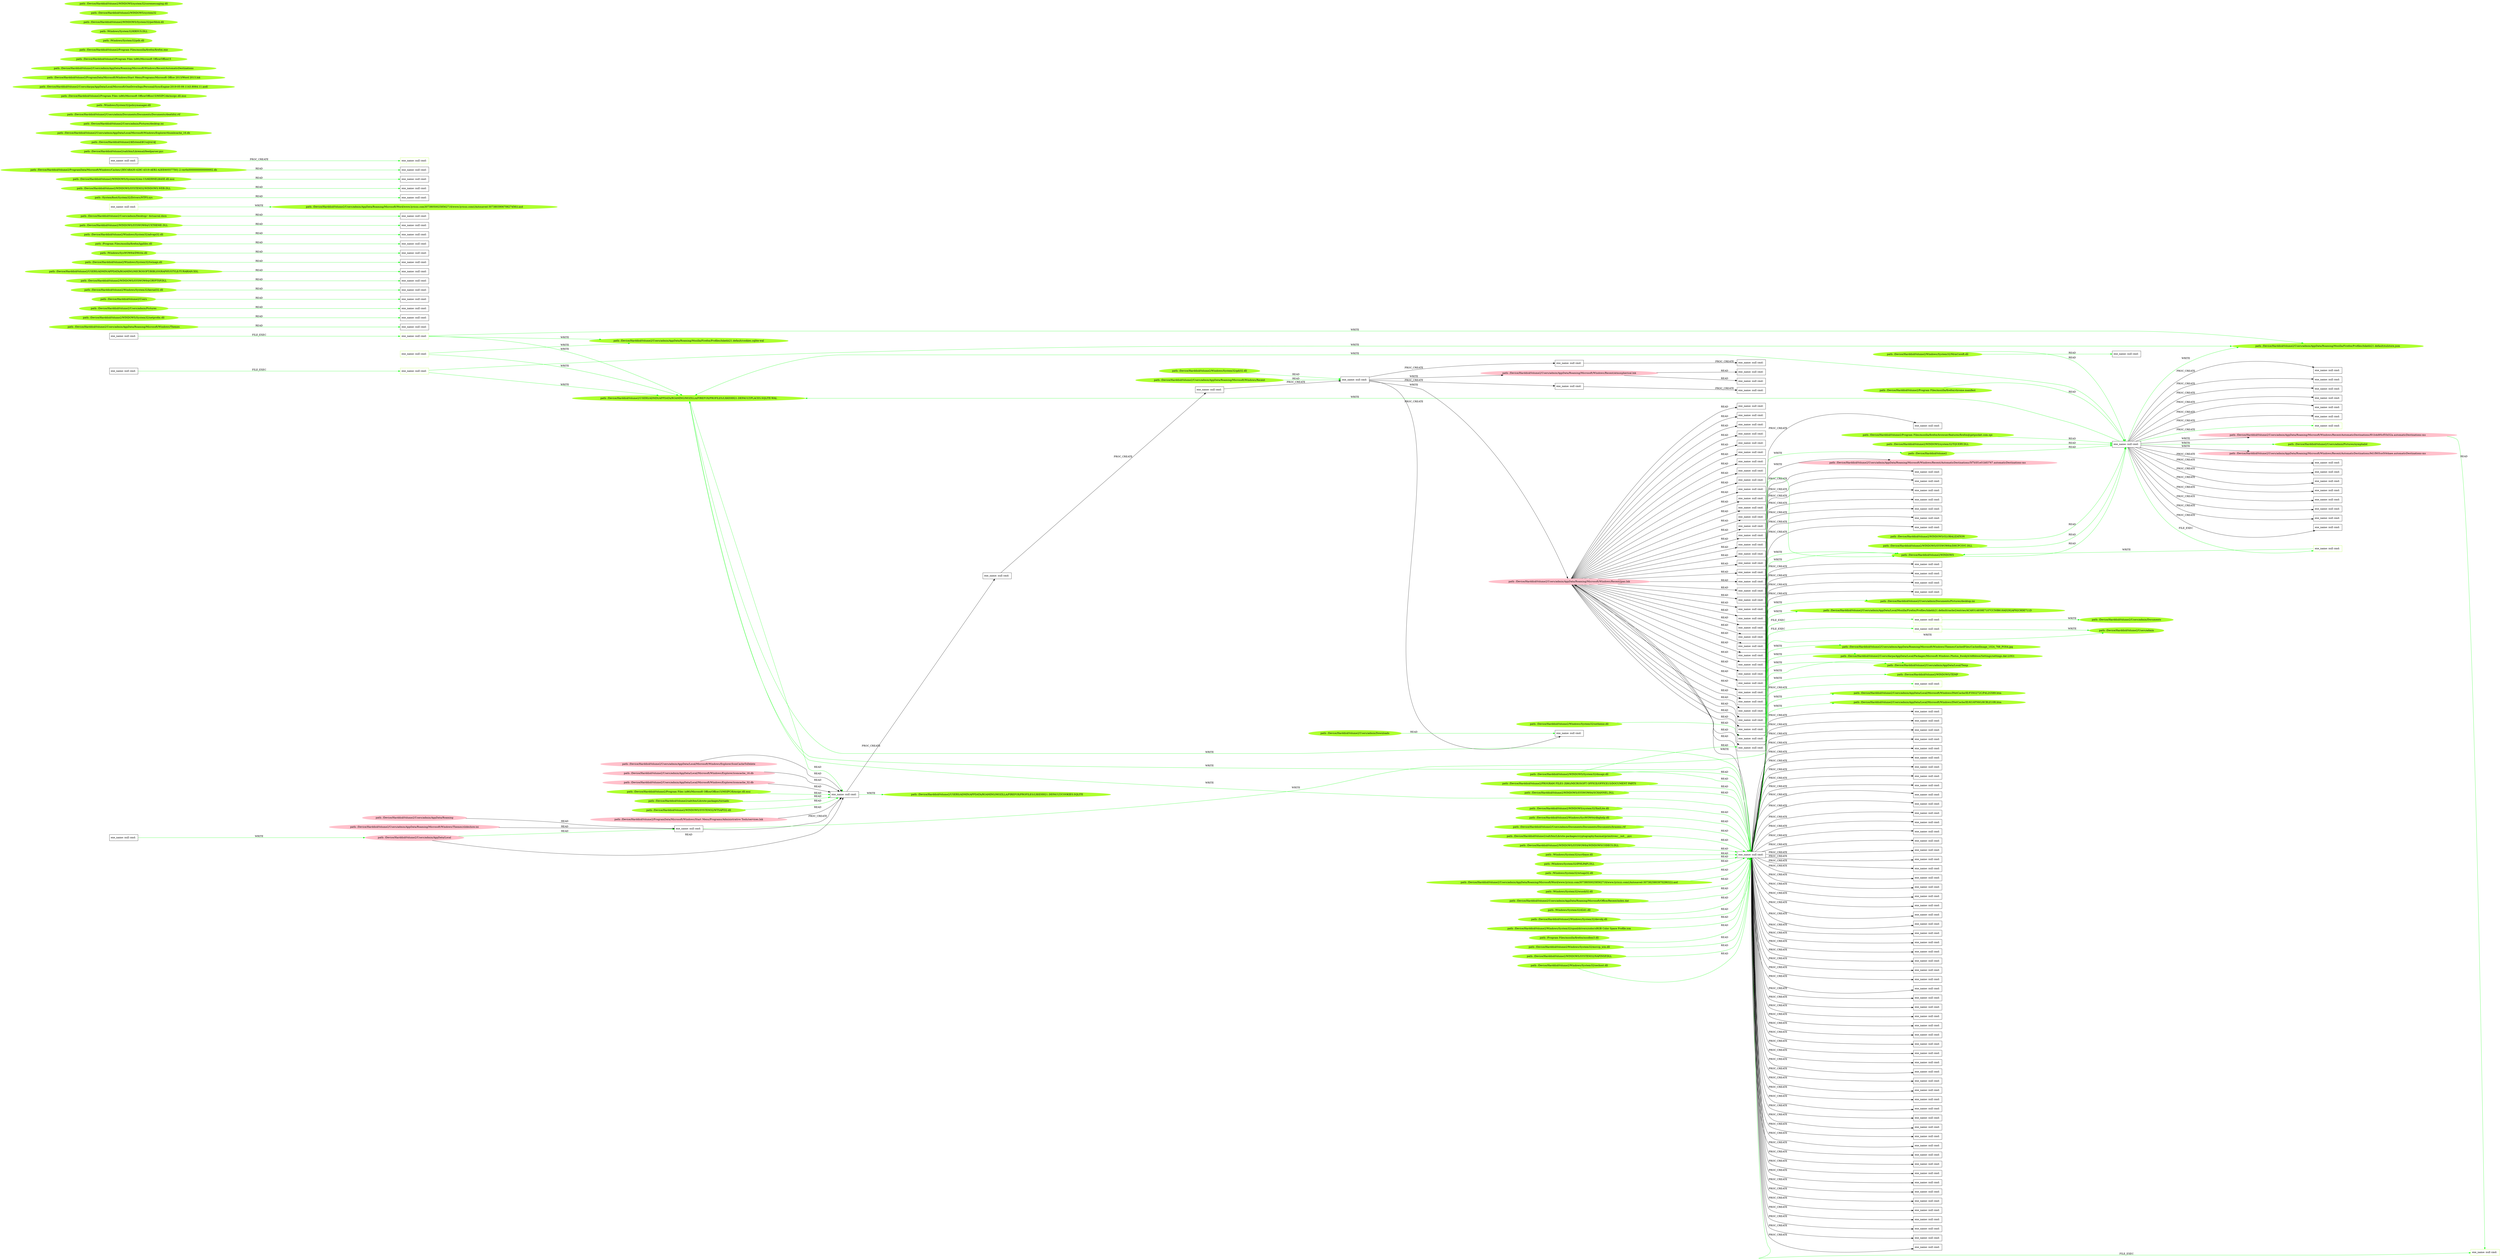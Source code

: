 digraph {
	rankdir=LR
	24 [label="exe_name: null cmd: " color=black shape=box style=solid]
	399 [label="exe_name: null cmd: " color=greenyellow shape=box style=solid]
	24 -> 399 [label=FILE_EXEC color=green]
	38 [label="exe_name: null cmd: " color=black shape=box style=solid]
	406 [label="exe_name: null cmd: " color=greenyellow shape=box style=solid]
	38 -> 406 [label=FILE_EXEC color=green]
	54 [label="exe_name: null cmd: " color=black shape=box style=solid]
	425 [label="exe_name: null cmd: " color=greenyellow shape=box style=solid]
	54 -> 425 [label=FILE_EXEC color=green]
	229 [label="exe_name: null cmd: " color=black shape=box style=solid]
	439 [label="exe_name: null cmd: " color=greenyellow shape=box style=solid]
	229 -> 439 [label=FILE_EXEC color=green]
	229 [label="exe_name: null cmd: " color=black shape=box style=solid]
	449 [label="exe_name: null cmd: " color=greenyellow shape=box style=solid]
	229 -> 449 [label=FILE_EXEC color=green]
	229 [label="exe_name: null cmd: " color=black shape=box style=solid]
	467 [label="exe_name: null cmd: " color=greenyellow shape=box style=solid]
	229 -> 467 [label=FILE_EXEC color=green]
	250 [label="path: /Device/HarddiskVolume2/Users/admin/AppData/Roaming" color=pink shape=oval style=filled]
	254 [label="exe_name: null cmd: " color=black shape=box style=solid]
	250 -> 254 [label=READ color=black]
	428 [label="path: /Device/HarddiskVolume2/Users/admin/AppData/Roaming/Microsoft/Windows/Themes" color=greenyellow shape=oval style=filled]
	65 [label="exe_name: null cmd: " color=black shape=box style=solid]
	428 -> 65 [label=READ color=green]
	244 [label="path: /Device/HarddiskVolume2/Users/admin/AppData/Roaming/Microsoft/Windows/Themes/slideshow.ini" color=pink shape=oval style=filled]
	254 [label="exe_name: null cmd: " color=black shape=box style=solid]
	244 -> 254 [label=READ color=black]
	417 [label="path: /Device/HarddiskVolume2/WINDOWS/GLOBALIZATION" color=greenyellow shape=oval style=filled]
	54 [label="exe_name: null cmd: " color=black shape=box style=solid]
	417 -> 54 [label=READ color=green]
	392 [label="path: /Device/HarddiskVolume2" color=greenyellow shape=oval style=filled]
	54 [label="exe_name: null cmd: " color=black shape=box style=solid]
	392 -> 54 [label=READ color=green]
	483 [label="path: /Device/HarddiskVolume2/Windows/System32/gdi32.dll" color=greenyellow shape=oval style=filled]
	16 [label="exe_name: null cmd: " color=black shape=box style=solid]
	483 -> 16 [label=READ color=green]
	254 [label="exe_name: null cmd: " color=black shape=box style=solid]
	253 [label="exe_name: null cmd: " color=black shape=box style=solid]
	254 -> 253 [label=PROC_CREATE color=black]
	251 [label="path: /Device/HarddiskVolume2/ProgramData/Microsoft/Windows/Start Menu/Programs/Administrative Tools/services.lnk" color=pink shape=oval style=filled]
	253 [label="exe_name: null cmd: " color=black shape=box style=solid]
	251 -> 253 [label=READ color=black]
	248 [label="path: /Device/HarddiskVolume2/Users/admin/AppData/Local" color=pink shape=oval style=filled]
	253 [label="exe_name: null cmd: " color=black shape=box style=solid]
	248 -> 253 [label=READ color=black]
	248 [label="path: /Device/HarddiskVolume2/Users/admin/AppData/Local" color=pink shape=oval style=filled]
	254 [label="exe_name: null cmd: " color=black shape=box style=solid]
	248 -> 254 [label=READ color=green]
	255 [label="path: /Device/HarddiskVolume2/Users/admin/AppData/Local/Microsoft/Windows/Explorer/IconCacheToDelete" color=pink shape=oval style=filled]
	253 [label="exe_name: null cmd: " color=black shape=box style=solid]
	255 -> 253 [label=READ color=black]
	246 [label="path: /Device/HarddiskVolume2/Users/admin/AppData/Local/Microsoft/Windows/Explorer/iconcache_16.db" color=pink shape=oval style=filled]
	253 [label="exe_name: null cmd: " color=black shape=box style=solid]
	246 -> 253 [label=READ color=black]
	242 [label="path: /Device/HarddiskVolume2/Users/admin/AppData/Local/Microsoft/Windows/Explorer/iconcache_32.db" color=pink shape=oval style=filled]
	253 [label="exe_name: null cmd: " color=black shape=box style=solid]
	242 -> 253 [label=READ color=black]
	446 [label="path: /Device/HarddiskVolume2/Windows/System32/msvcp_win.dll" color=greenyellow shape=oval style=filled]
	229 [label="exe_name: null cmd: " color=black shape=box style=solid]
	446 -> 229 [label=READ color=green]
	360 [label="path: /Device/HarddiskVolume2/WINDOWS" color=greenyellow shape=oval style=filled]
	54 [label="exe_name: null cmd: " color=black shape=box style=solid]
	360 -> 54 [label=READ color=green]
	398 [label="path: /Device/HarddiskVolume2/WINDOWS/System32/netprofm.dll" color=greenyellow shape=oval style=filled]
	23 [label="exe_name: null cmd: " color=black shape=box style=solid]
	398 -> 23 [label=READ color=green]
	253 [label="exe_name: null cmd: " color=black shape=box style=solid]
	252 [label="exe_name: null cmd: " color=black shape=box style=solid]
	253 -> 252 [label=PROC_CREATE color=black]
	252 [label="exe_name: null cmd: " color=black shape=box style=solid]
	15 [label="exe_name: null cmd: " color=black shape=box style=solid]
	252 -> 15 [label=PROC_CREATE color=black]
	15 [label="exe_name: null cmd: " color=black shape=box style=solid]
	16 [label="exe_name: null cmd: " color=black shape=box style=solid]
	15 -> 16 [label=PROC_CREATE color=black]
	437 [label="path: /Device/HarddiskVolume2/WINDOWS/SYSTEM32/NAPINSP.DLL" color=greenyellow shape=oval style=filled]
	229 [label="exe_name: null cmd: " color=black shape=box style=solid]
	437 -> 229 [label=READ color=green]
	393 [label="path: /Device/HarddiskVolume2/Windows/System32/uxtheme.dll" color=greenyellow shape=oval style=filled]
	1 [label="exe_name: null cmd: " color=black shape=box style=solid]
	393 -> 1 [label=READ color=green]
	484 [label="path: /Device/HarddiskVolume2/Users/admin/Downloads" color=greenyellow shape=oval style=filled]
	18 [label="exe_name: null cmd: " color=black shape=box style=solid]
	484 -> 18 [label=READ color=green]
	362 [label="path: /Device/HarddiskVolume2/Users/admin/Pictures" color=greenyellow shape=oval style=filled]
	14 [label="exe_name: null cmd: " color=black shape=box style=solid]
	362 -> 14 [label=READ color=green]
	391 [label="path: /Device/HarddiskVolume2/Users" color=greenyellow shape=oval style=filled]
	121 [label="exe_name: null cmd: " color=black shape=box style=solid]
	391 -> 121 [label=READ color=green]
	441 [label="path: /Device/HarddiskVolume2/Windows/System32/sechost.dll" color=greenyellow shape=oval style=filled]
	229 [label="exe_name: null cmd: " color=black shape=box style=solid]
	441 -> 229 [label=READ color=green]
	394 [label="path: /Device/HarddiskVolume2/Windows/System32/MrmCoreR.dll" color=greenyellow shape=oval style=filled]
	54 [label="exe_name: null cmd: " color=black shape=box style=solid]
	394 -> 54 [label=READ color=green]
	482 [label="path: /Device/HarddiskVolume2/Users/admin/AppData/Roaming/Microsoft/Windows/Recent" color=greenyellow shape=oval style=filled]
	16 [label="exe_name: null cmd: " color=black shape=box style=solid]
	482 -> 16 [label=READ color=green]
	16 [label="exe_name: null cmd: " color=black shape=box style=solid]
	25 [label="exe_name: null cmd: " color=black shape=box style=solid]
	16 -> 25 [label=PROC_CREATE color=black]
	25 [label="exe_name: null cmd: " color=black shape=box style=solid]
	33 [label="exe_name: null cmd: " color=black shape=box style=solid]
	25 -> 33 [label=PROC_CREATE color=black]
	16 [label="exe_name: null cmd: " color=black shape=box style=solid]
	260 [label="path: /Device/HarddiskVolume2/Users/admin/AppData/Roaming/Microsoft/Windows/Recent/jpas.lnk" color=pink shape=oval style=filled]
	16 -> 260 [label=WRITE color=black]
	260 [label="path: /Device/HarddiskVolume2/Users/admin/AppData/Roaming/Microsoft/Windows/Recent/jpas.lnk" color=pink shape=oval style=filled]
	75 [label="exe_name: null cmd: " color=black shape=box style=solid]
	260 -> 75 [label=READ color=black]
	447 [label="path: /Device/HarddiskVolume2/PROGRAM FILES (X86)/MICROSOFT OFFICE/OFFICE15/DOCUMENT PARTS" color=greenyellow shape=oval style=filled]
	229 [label="exe_name: null cmd: " color=black shape=box style=solid]
	447 -> 229 [label=READ color=green]
	476 [label="path: /Device/HarddiskVolume2/Windows/System32/kernel32.dll" color=greenyellow shape=oval style=filled]
	109 [label="exe_name: null cmd: " color=black shape=box style=solid]
	476 -> 109 [label=READ color=green]
	420 [label="path: /Device/HarddiskVolume2/WINDOWS/SYSWOW64/DHCPCSVC.DLL" color=greenyellow shape=oval style=filled]
	54 [label="exe_name: null cmd: " color=black shape=box style=solid]
	420 -> 54 [label=READ color=green]
	436 [label="path: /Device/HarddiskVolume2/WINDOWS/SYSWOW64/SCHANNEL.DLL" color=greenyellow shape=oval style=filled]
	229 [label="exe_name: null cmd: " color=black shape=box style=solid]
	436 -> 229 [label=READ color=green]
	411 [label="path: /Device/HarddiskVolume2/WINDOWS/SYSWOW64/CRYPTSP.DLL" color=greenyellow shape=oval style=filled]
	51 [label="exe_name: null cmd: " color=black shape=box style=solid]
	411 -> 51 [label=READ color=green]
	386 [label="path: /Device/HarddiskVolume2/USERS/ADMIN/APPDATA/ROAMING/MICROSOFT/BIBLIOGRAPHY/STYLE/TURABIAN.XSL" color=greenyellow shape=oval style=filled]
	114 [label="exe_name: null cmd: " color=black shape=box style=solid]
	386 -> 114 [label=READ color=green]
	427 [label="path: /Device/HarddiskVolume2/WINDOWS/System32/dnsapi.dll" color=greenyellow shape=oval style=filled]
	229 [label="exe_name: null cmd: " color=black shape=box style=solid]
	427 -> 229 [label=READ color=green]
	229 [label="exe_name: null cmd: " color=black shape=box style=solid]
	443 [label="path: /Device/HarddiskVolume2/Users/admin/AppData/Roaming/Microsoft/Windows/Themes/CachedFiles/CachedImage_1024_768_POS4.jpg" color=greenyellow shape=oval style=filled]
	229 -> 443 [label=WRITE color=green]
	481 [label="path: /Device/HarddiskVolume2/Program Files (x86)/Microsoft Office/Office15/MSIPC/fi/msipc.dll.mui" color=greenyellow shape=oval style=filled]
	253 [label="exe_name: null cmd: " color=black shape=box style=solid]
	481 -> 253 [label=READ color=green]
	472 [label="path: /Device/HarddiskVolume2/WINDOWS/system32/XmlLite.dll" color=greenyellow shape=oval style=filled]
	229 [label="exe_name: null cmd: " color=black shape=box style=solid]
	472 -> 229 [label=READ color=green]
	480 [label="path: /Device/HarddiskVolume2/salt/bin/Lib/site-packages/tornado" color=greenyellow shape=oval style=filled]
	253 [label="exe_name: null cmd: " color=black shape=box style=solid]
	480 -> 253 [label=READ color=green]
	16 [label="exe_name: null cmd: " color=black shape=box style=solid]
	21 [label="exe_name: null cmd: " color=black shape=box style=solid]
	16 -> 21 [label=PROC_CREATE color=black]
	21 [label="exe_name: null cmd: " color=black shape=box style=solid]
	31 [label="exe_name: null cmd: " color=black shape=box style=solid]
	21 -> 31 [label=PROC_CREATE color=black]
	16 [label="exe_name: null cmd: " color=black shape=box style=solid]
	350 [label="path: /Device/HarddiskVolume2/Users/admin/AppData/Roaming/Microsoft/Windows/Recent/atmospherical.lnk" color=pink shape=oval style=filled]
	16 -> 350 [label=WRITE color=black]
	350 [label="path: /Device/HarddiskVolume2/Users/admin/AppData/Roaming/Microsoft/Windows/Recent/atmospherical.lnk" color=pink shape=oval style=filled]
	205 [label="exe_name: null cmd: " color=black shape=box style=solid]
	350 -> 205 [label=READ color=black]
	350 [label="path: /Device/HarddiskVolume2/Users/admin/AppData/Roaming/Microsoft/Windows/Recent/atmospherical.lnk" color=pink shape=oval style=filled]
	97 [label="exe_name: null cmd: " color=black shape=box style=solid]
	350 -> 97 [label=READ color=black]
	16 [label="exe_name: null cmd: " color=black shape=box style=solid]
	18 [label="exe_name: null cmd: " color=black shape=box style=solid]
	16 -> 18 [label=PROC_CREATE color=black]
	54 [label="exe_name: null cmd: " color=black shape=box style=solid]
	423 [label="path: /Device/HarddiskVolume2/Users/admin/Pictures/nymphalid" color=greenyellow shape=oval style=filled]
	54 -> 423 [label=WRITE color=green]
	397 [label="path: /Device/HarddiskVolume2/Windows/System32/twinapi.dll" color=greenyellow shape=oval style=filled]
	8 [label="exe_name: null cmd: " color=black shape=box style=solid]
	397 -> 8 [label=READ color=green]
	460 [label="path: /Device/HarddiskVolume2/Windows/SysWOW64/dbghelp.dll" color=greenyellow shape=oval style=filled]
	229 [label="exe_name: null cmd: " color=black shape=box style=solid]
	460 -> 229 [label=READ color=green]
	229 [label="exe_name: null cmd: " color=black shape=box style=solid]
	432 [label="path: /Device/HarddiskVolume2/Users/darpa/AppData/Local/Packages/Microsoft.Windows.Photos_8wekyb3d8bbwe/Settings/settings.dat.LOG1" color=greenyellow shape=oval style=filled]
	229 -> 432 [label=WRITE color=green]
	469 [label="path: /Device/HarddiskVolume2/Users/admin/Documents/Documents/Documents/brazens.rtf" color=greenyellow shape=oval style=filled]
	229 [label="exe_name: null cmd: " color=black shape=box style=solid]
	469 -> 229 [label=READ color=green]
	433 [label="path: /Device/HarddiskVolume2/salt/bin/Lib/site-packages/cryptography/hazmat/primitives/__init__.pyc" color=greenyellow shape=oval style=filled]
	229 [label="exe_name: null cmd: " color=black shape=box style=solid]
	433 -> 229 [label=READ color=green]
	229 [label="exe_name: null cmd: " color=black shape=box style=solid]
	382 [label="path: /Device/HarddiskVolume2/Users/admin/AppData/Local/Temp" color=greenyellow shape=oval style=filled]
	229 -> 382 [label=WRITE color=green]
	399 [label="exe_name: null cmd: " color=greenyellow shape=box style=solid]
	401 [label="path: /Device/HarddiskVolume2/Users/admin/AppData/Roaming/Mozilla/Firefox/Profiles/lxkehh21.default/xulstore.json" color=greenyellow shape=oval style=filled]
	399 -> 401 [label=WRITE color=green]
	399 [label="exe_name: null cmd: " color=greenyellow shape=box style=solid]
	372 [label="path: /Device/HarddiskVolume2/USERS/ADMIN/APPDATA/ROAMING/MOZILLA/FIREFOX/PROFILES/LXKEHH21.DEFAULT/PLACES.SQLITE-WAL" color=greenyellow shape=oval style=filled]
	399 -> 372 [label=WRITE color=green]
	399 [label="exe_name: null cmd: " color=greenyellow shape=box style=solid]
	373 [label="path: /Device/HarddiskVolume2/Users/admin/AppData/Roaming/Mozilla/Firefox/Profiles/lxkehh21.default/cookies.sqlite-wal" color=greenyellow shape=oval style=filled]
	399 -> 373 [label=WRITE color=green]
	54 [label="exe_name: null cmd: " color=black shape=box style=solid]
	401 [label="path: /Device/HarddiskVolume2/Users/admin/AppData/Roaming/Mozilla/Firefox/Profiles/lxkehh21.default/xulstore.json" color=greenyellow shape=oval style=filled]
	54 -> 401 [label=WRITE color=green]
	431 [label="path: /Windows/SysWOW64/DWrite.dll" color=greenyellow shape=oval style=filled]
	96 [label="exe_name: null cmd: " color=black shape=box style=solid]
	431 -> 96 [label=READ color=green]
	405 [label="path: /Program Files/mozilla/firefox/lgpllibs.dll" color=greenyellow shape=oval style=filled]
	30 [label="exe_name: null cmd: " color=black shape=box style=solid]
	405 -> 30 [label=READ color=green]
	429 [label="path: /Device/HarddiskVolume2/Windows/System32/advapi32.dll" color=greenyellow shape=oval style=filled]
	173 [label="exe_name: null cmd: " color=black shape=box style=solid]
	429 -> 173 [label=READ color=green]
	1 [label="exe_name: null cmd: " color=black shape=box style=solid]
	392 [label="path: /Device/HarddiskVolume2" color=greenyellow shape=oval style=filled]
	1 -> 392 [label=WRITE color=green]
	260 [label="path: /Device/HarddiskVolume2/Users/admin/AppData/Roaming/Microsoft/Windows/Recent/jpas.lnk" color=pink shape=oval style=filled]
	87 [label="exe_name: null cmd: " color=black shape=box style=solid]
	260 -> 87 [label=READ color=black]
	260 [label="path: /Device/HarddiskVolume2/Users/admin/AppData/Roaming/Microsoft/Windows/Recent/jpas.lnk" color=pink shape=oval style=filled]
	37 [label="exe_name: null cmd: " color=black shape=box style=solid]
	260 -> 37 [label=READ color=black]
	260 [label="path: /Device/HarddiskVolume2/Users/admin/AppData/Roaming/Microsoft/Windows/Recent/jpas.lnk" color=pink shape=oval style=filled]
	35 [label="exe_name: null cmd: " color=black shape=box style=solid]
	260 -> 35 [label=READ color=black]
	260 [label="path: /Device/HarddiskVolume2/Users/admin/AppData/Roaming/Microsoft/Windows/Recent/jpas.lnk" color=pink shape=oval style=filled]
	232 [label="exe_name: null cmd: " color=black shape=box style=solid]
	260 -> 232 [label=READ color=black]
	457 [label="path: /Device/HarddiskVolume2/WINDOWS/SYSWOW64/WINDOWSCODECS.DLL" color=greenyellow shape=oval style=filled]
	229 [label="exe_name: null cmd: " color=black shape=box style=solid]
	457 -> 229 [label=READ color=green]
	260 [label="path: /Device/HarddiskVolume2/Users/admin/AppData/Roaming/Microsoft/Windows/Recent/jpas.lnk" color=pink shape=oval style=filled]
	120 [label="exe_name: null cmd: " color=black shape=box style=solid]
	260 -> 120 [label=READ color=black]
	387 [label="path: /Device/HarddiskVolume2/WINDOWS/SYSWOW64/UXTHEME.DLL" color=greenyellow shape=oval style=filled]
	119 [label="exe_name: null cmd: " color=black shape=box style=solid]
	387 -> 119 [label=READ color=green]
	260 [label="path: /Device/HarddiskVolume2/Users/admin/AppData/Roaming/Microsoft/Windows/Recent/jpas.lnk" color=pink shape=oval style=filled]
	36 [label="exe_name: null cmd: " color=black shape=box style=solid]
	260 -> 36 [label=READ color=black]
	229 [label="exe_name: null cmd: " color=black shape=box style=solid]
	372 [label="path: /Device/HarddiskVolume2/USERS/ADMIN/APPDATA/ROAMING/MOZILLA/FIREFOX/PROFILES/LXKEHH21.DEFAULT/PLACES.SQLITE-WAL" color=greenyellow shape=oval style=filled]
	229 -> 372 [label=WRITE color=green]
	396 [label="path: /Device/HarddiskVolume2/Users/admin/Desktop/~$stsacral.docx" color=greenyellow shape=oval style=filled]
	128 [label="exe_name: null cmd: " color=black shape=box style=solid]
	396 -> 128 [label=READ color=green]
	229 [label="exe_name: null cmd: " color=black shape=box style=solid]
	456 [label="path: /Device/HarddiskVolume2/WINDOWS/TEMP" color=greenyellow shape=oval style=filled]
	229 -> 456 [label=WRITE color=green]
	479 [label="path: /Device/HarddiskVolume2/WINDOWS/SYSTEM32/WTSAPI32.dll" color=greenyellow shape=oval style=filled]
	253 [label="exe_name: null cmd: " color=black shape=box style=solid]
	479 -> 253 [label=READ color=green]
	427 [label="path: /Device/HarddiskVolume2/WINDOWS/System32/dnsapi.dll" color=greenyellow shape=oval style=filled]
	62 [label="exe_name: null cmd: " color=black shape=box style=solid]
	427 -> 62 [label=READ color=green]
	229 [label="exe_name: null cmd: " color=black shape=box style=solid]
	360 [label="path: /Device/HarddiskVolume2/WINDOWS" color=greenyellow shape=oval style=filled]
	229 -> 360 [label=WRITE color=green]
	229 [label="exe_name: null cmd: " color=black shape=box style=solid]
	360 [label="path: /Device/HarddiskVolume2/WINDOWS" color=greenyellow shape=oval style=filled]
	229 -> 360 [label=WRITE color=green]
	384 [label="exe_name: null cmd: " color=greenyellow shape=box style=solid]
	385 [label="path: /Device/HarddiskVolume2/Users/admin/AppData/Roaming/Microsoft/Word/www.lyriczz.com307380500258562716/www.lyriczz.com((Autosaved-307380390670627456)).asd" color=greenyellow shape=oval style=filled]
	384 -> 385 [label=WRITE color=green]
	54 [label="exe_name: null cmd: " color=black shape=box style=solid]
	372 [label="path: /Device/HarddiskVolume2/USERS/ADMIN/APPDATA/ROAMING/MOZILLA/FIREFOX/PROFILES/LXKEHH21.DEFAULT/PLACES.SQLITE-WAL" color=greenyellow shape=oval style=filled]
	54 -> 372 [label=WRITE color=green]
	473 [label="path: /Windows/System32/ucrtbase.dll" color=greenyellow shape=oval style=filled]
	229 [label="exe_name: null cmd: " color=black shape=box style=solid]
	473 -> 229 [label=READ color=green]
	445 [label="path: /Windows/System32/IPHLPAPI.DLL" color=greenyellow shape=oval style=filled]
	229 [label="exe_name: null cmd: " color=black shape=box style=solid]
	445 -> 229 [label=READ color=green]
	415 [label="path: /Device/HarddiskVolume2/Program Files/mozilla/firefox/chrome.manifest" color=greenyellow shape=oval style=filled]
	54 [label="exe_name: null cmd: " color=black shape=box style=solid]
	415 -> 54 [label=READ color=green]
	427 [label="path: /Device/HarddiskVolume2/WINDOWS/System32/dnsapi.dll" color=greenyellow shape=oval style=filled]
	229 [label="exe_name: null cmd: " color=black shape=box style=solid]
	427 -> 229 [label=READ color=green]
	412 [label="path: /Device/HarddiskVolume2/Program Files/mozilla/firefox/browser/features/firefox@getpocket.com.xpi" color=greenyellow shape=oval style=filled]
	54 [label="exe_name: null cmd: " color=black shape=box style=solid]
	412 -> 54 [label=READ color=green]
	444 [label="path: /Windows/System32/wtsapi32.dll" color=greenyellow shape=oval style=filled]
	229 [label="exe_name: null cmd: " color=black shape=box style=solid]
	444 -> 229 [label=READ color=green]
	229 [label="exe_name: null cmd: " color=black shape=box style=solid]
	458 [label="exe_name: null cmd: " color=greenyellow shape=box style=solid]
	229 -> 458 [label=PROC_CREATE color=green]
	260 [label="path: /Device/HarddiskVolume2/Users/admin/AppData/Roaming/Microsoft/Windows/Recent/jpas.lnk" color=pink shape=oval style=filled]
	4 [label="exe_name: null cmd: " color=black shape=box style=solid]
	260 -> 4 [label=READ color=black]
	371 [label="exe_name: null cmd: " color=greenyellow shape=box style=solid]
	373 [label="path: /Device/HarddiskVolume2/Users/admin/AppData/Roaming/Mozilla/Firefox/Profiles/lxkehh21.default/cookies.sqlite-wal" color=greenyellow shape=oval style=filled]
	371 -> 373 [label=WRITE color=green]
	371 [label="exe_name: null cmd: " color=greenyellow shape=box style=solid]
	372 [label="path: /Device/HarddiskVolume2/USERS/ADMIN/APPDATA/ROAMING/MOZILLA/FIREFOX/PROFILES/LXKEHH21.DEFAULT/PLACES.SQLITE-WAL" color=greenyellow shape=oval style=filled]
	371 -> 372 [label=WRITE color=green]
	260 [label="path: /Device/HarddiskVolume2/Users/admin/AppData/Roaming/Microsoft/Windows/Recent/jpas.lnk" color=pink shape=oval style=filled]
	177 [label="exe_name: null cmd: " color=black shape=box style=solid]
	260 -> 177 [label=READ color=black]
	54 [label="exe_name: null cmd: " color=black shape=box style=solid]
	372 [label="path: /Device/HarddiskVolume2/USERS/ADMIN/APPDATA/ROAMING/MOZILLA/FIREFOX/PROFILES/LXKEHH21.DEFAULT/PLACES.SQLITE-WAL" color=greenyellow shape=oval style=filled]
	54 -> 372 [label=WRITE color=green]
	229 [label="exe_name: null cmd: " color=black shape=box style=solid]
	461 [label="path: /Device/HarddiskVolume2/Users/admin/AppData/Local/Microsoft/Windows/INetCache/IE/F35G272C/P4L2G589.htm" color=greenyellow shape=oval style=filled]
	229 -> 461 [label=WRITE color=green]
	229 [label="exe_name: null cmd: " color=black shape=box style=solid]
	451 [label="path: /Device/HarddiskVolume2/Users/admin/AppData/Local/Microsoft/Windows/INetCache/IE/6I16FN6G/8CBLE10R.htm" color=greenyellow shape=oval style=filled]
	229 -> 451 [label=WRITE color=green]
	448 [label="path: /Device/HarddiskVolume2/Users/admin/AppData/Roaming/Microsoft/Word/www.lyriczz.com307380500258562716/www.lyriczz.com((Autosaved-307382580397029632)).asd" color=greenyellow shape=oval style=filled]
	229 [label="exe_name: null cmd: " color=black shape=box style=solid]
	448 -> 229 [label=READ color=green]
	260 [label="path: /Device/HarddiskVolume2/Users/admin/AppData/Roaming/Microsoft/Windows/Recent/jpas.lnk" color=pink shape=oval style=filled]
	139 [label="exe_name: null cmd: " color=black shape=box style=solid]
	260 -> 139 [label=READ color=black]
	260 [label="path: /Device/HarddiskVolume2/Users/admin/AppData/Roaming/Microsoft/Windows/Recent/jpas.lnk" color=pink shape=oval style=filled]
	72 [label="exe_name: null cmd: " color=black shape=box style=solid]
	260 -> 72 [label=READ color=black]
	260 [label="path: /Device/HarddiskVolume2/Users/admin/AppData/Roaming/Microsoft/Windows/Recent/jpas.lnk" color=pink shape=oval style=filled]
	45 [label="exe_name: null cmd: " color=black shape=box style=solid]
	260 -> 45 [label=READ color=black]
	260 [label="path: /Device/HarddiskVolume2/Users/admin/AppData/Roaming/Microsoft/Windows/Recent/jpas.lnk" color=pink shape=oval style=filled]
	88 [label="exe_name: null cmd: " color=black shape=box style=solid]
	260 -> 88 [label=READ color=black]
	260 [label="path: /Device/HarddiskVolume2/Users/admin/AppData/Roaming/Microsoft/Windows/Recent/jpas.lnk" color=pink shape=oval style=filled]
	0 [label="exe_name: null cmd: " color=black shape=box style=solid]
	260 -> 0 [label=READ color=black]
	260 [label="path: /Device/HarddiskVolume2/Users/admin/AppData/Roaming/Microsoft/Windows/Recent/jpas.lnk" color=pink shape=oval style=filled]
	71 [label="exe_name: null cmd: " color=black shape=box style=solid]
	260 -> 71 [label=READ color=black]
	425 [label="exe_name: null cmd: " color=greenyellow shape=box style=solid]
	360 [label="path: /Device/HarddiskVolume2/WINDOWS" color=greenyellow shape=oval style=filled]
	425 -> 360 [label=WRITE color=green]
	62 [label="exe_name: null cmd: " color=black shape=box style=solid]
	355 [label="path: /Device/HarddiskVolume2/Users/admin/AppData/Roaming/Microsoft/Windows/Recent/AutomaticDestinations/5f7b5f1e01b83767.automaticDestinations-ms" color=pink shape=oval style=filled]
	62 -> 355 [label=WRITE color=black]
	260 [label="path: /Device/HarddiskVolume2/Users/admin/AppData/Roaming/Microsoft/Windows/Recent/jpas.lnk" color=pink shape=oval style=filled]
	62 [label="exe_name: null cmd: " color=black shape=box style=solid]
	260 -> 62 [label=READ color=black]
	260 [label="path: /Device/HarddiskVolume2/Users/admin/AppData/Roaming/Microsoft/Windows/Recent/jpas.lnk" color=pink shape=oval style=filled]
	237 [label="exe_name: null cmd: " color=black shape=box style=solid]
	260 -> 237 [label=READ color=black]
	229 [label="exe_name: null cmd: " color=black shape=box style=solid]
	372 [label="path: /Device/HarddiskVolume2/USERS/ADMIN/APPDATA/ROAMING/MOZILLA/FIREFOX/PROFILES/LXKEHH21.DEFAULT/PLACES.SQLITE-WAL" color=greenyellow shape=oval style=filled]
	229 -> 372 [label=WRITE color=green]
	372 [label="path: /Device/HarddiskVolume2/USERS/ADMIN/APPDATA/ROAMING/MOZILLA/FIREFOX/PROFILES/LXKEHH21.DEFAULT/PLACES.SQLITE-WAL" color=greenyellow shape=oval style=filled]
	253 [label="exe_name: null cmd: " color=black shape=box style=solid]
	372 -> 253 [label=READ color=green]
	406 [label="exe_name: null cmd: " color=greenyellow shape=box style=solid]
	372 [label="path: /Device/HarddiskVolume2/USERS/ADMIN/APPDATA/ROAMING/MOZILLA/FIREFOX/PROFILES/LXKEHH21.DEFAULT/PLACES.SQLITE-WAL" color=greenyellow shape=oval style=filled]
	406 -> 372 [label=WRITE color=green]
	406 [label="exe_name: null cmd: " color=greenyellow shape=box style=solid]
	401 [label="path: /Device/HarddiskVolume2/Users/admin/AppData/Roaming/Mozilla/Firefox/Profiles/lxkehh21.default/xulstore.json" color=greenyellow shape=oval style=filled]
	406 -> 401 [label=WRITE color=green]
	260 [label="path: /Device/HarddiskVolume2/Users/admin/AppData/Roaming/Microsoft/Windows/Recent/jpas.lnk" color=pink shape=oval style=filled]
	238 [label="exe_name: null cmd: " color=black shape=box style=solid]
	260 -> 238 [label=READ color=black]
	260 [label="path: /Device/HarddiskVolume2/Users/admin/AppData/Roaming/Microsoft/Windows/Recent/jpas.lnk" color=pink shape=oval style=filled]
	118 [label="exe_name: null cmd: " color=black shape=box style=solid]
	260 -> 118 [label=READ color=black]
	260 [label="path: /Device/HarddiskVolume2/Users/admin/AppData/Roaming/Microsoft/Windows/Recent/jpas.lnk" color=pink shape=oval style=filled]
	229 [label="exe_name: null cmd: " color=black shape=box style=solid]
	260 -> 229 [label=READ color=black]
	229 [label="exe_name: null cmd: " color=black shape=box style=solid]
	260 [label="path: /Device/HarddiskVolume2/Users/admin/AppData/Roaming/Microsoft/Windows/Recent/jpas.lnk" color=pink shape=oval style=filled]
	229 -> 260 [label=WRITE color=black]
	229 [label="exe_name: null cmd: " color=black shape=box style=solid]
	151 [label="exe_name: null cmd: " color=black shape=box style=solid]
	229 -> 151 [label=PROC_CREATE color=black]
	229 [label="exe_name: null cmd: " color=black shape=box style=solid]
	122 [label="exe_name: null cmd: " color=black shape=box style=solid]
	229 -> 122 [label=PROC_CREATE color=black]
	229 [label="exe_name: null cmd: " color=black shape=box style=solid]
	85 [label="exe_name: null cmd: " color=black shape=box style=solid]
	229 -> 85 [label=PROC_CREATE color=black]
	229 [label="exe_name: null cmd: " color=black shape=box style=solid]
	158 [label="exe_name: null cmd: " color=black shape=box style=solid]
	229 -> 158 [label=PROC_CREATE color=black]
	229 [label="exe_name: null cmd: " color=black shape=box style=solid]
	136 [label="exe_name: null cmd: " color=black shape=box style=solid]
	229 -> 136 [label=PROC_CREATE color=black]
	229 [label="exe_name: null cmd: " color=black shape=box style=solid]
	153 [label="exe_name: null cmd: " color=black shape=box style=solid]
	229 -> 153 [label=PROC_CREATE color=black]
	229 [label="exe_name: null cmd: " color=black shape=box style=solid]
	44 [label="exe_name: null cmd: " color=black shape=box style=solid]
	229 -> 44 [label=PROC_CREATE color=black]
	229 [label="exe_name: null cmd: " color=black shape=box style=solid]
	178 [label="exe_name: null cmd: " color=black shape=box style=solid]
	229 -> 178 [label=PROC_CREATE color=black]
	229 [label="exe_name: null cmd: " color=black shape=box style=solid]
	58 [label="exe_name: null cmd: " color=black shape=box style=solid]
	229 -> 58 [label=PROC_CREATE color=black]
	229 [label="exe_name: null cmd: " color=black shape=box style=solid]
	100 [label="exe_name: null cmd: " color=black shape=box style=solid]
	229 -> 100 [label=PROC_CREATE color=black]
	229 [label="exe_name: null cmd: " color=black shape=box style=solid]
	216 [label="exe_name: null cmd: " color=black shape=box style=solid]
	229 -> 216 [label=PROC_CREATE color=black]
	229 [label="exe_name: null cmd: " color=black shape=box style=solid]
	221 [label="exe_name: null cmd: " color=black shape=box style=solid]
	229 -> 221 [label=PROC_CREATE color=black]
	229 [label="exe_name: null cmd: " color=black shape=box style=solid]
	149 [label="exe_name: null cmd: " color=black shape=box style=solid]
	229 -> 149 [label=PROC_CREATE color=black]
	229 [label="exe_name: null cmd: " color=black shape=box style=solid]
	2 [label="exe_name: null cmd: " color=black shape=box style=solid]
	229 -> 2 [label=PROC_CREATE color=black]
	229 [label="exe_name: null cmd: " color=black shape=box style=solid]
	234 [label="exe_name: null cmd: " color=black shape=box style=solid]
	229 -> 234 [label=PROC_CREATE color=black]
	229 [label="exe_name: null cmd: " color=black shape=box style=solid]
	63 [label="exe_name: null cmd: " color=black shape=box style=solid]
	229 -> 63 [label=PROC_CREATE color=black]
	229 [label="exe_name: null cmd: " color=black shape=box style=solid]
	6 [label="exe_name: null cmd: " color=black shape=box style=solid]
	229 -> 6 [label=PROC_CREATE color=black]
	229 [label="exe_name: null cmd: " color=black shape=box style=solid]
	133 [label="exe_name: null cmd: " color=black shape=box style=solid]
	229 -> 133 [label=PROC_CREATE color=black]
	229 [label="exe_name: null cmd: " color=black shape=box style=solid]
	113 [label="exe_name: null cmd: " color=black shape=box style=solid]
	229 -> 113 [label=PROC_CREATE color=black]
	229 [label="exe_name: null cmd: " color=black shape=box style=solid]
	137 [label="exe_name: null cmd: " color=black shape=box style=solid]
	229 -> 137 [label=PROC_CREATE color=black]
	229 [label="exe_name: null cmd: " color=black shape=box style=solid]
	208 [label="exe_name: null cmd: " color=black shape=box style=solid]
	229 -> 208 [label=PROC_CREATE color=black]
	229 [label="exe_name: null cmd: " color=black shape=box style=solid]
	66 [label="exe_name: null cmd: " color=black shape=box style=solid]
	229 -> 66 [label=PROC_CREATE color=black]
	229 [label="exe_name: null cmd: " color=black shape=box style=solid]
	84 [label="exe_name: null cmd: " color=black shape=box style=solid]
	229 -> 84 [label=PROC_CREATE color=black]
	229 [label="exe_name: null cmd: " color=black shape=box style=solid]
	168 [label="exe_name: null cmd: " color=black shape=box style=solid]
	229 -> 168 [label=PROC_CREATE color=black]
	229 [label="exe_name: null cmd: " color=black shape=box style=solid]
	110 [label="exe_name: null cmd: " color=black shape=box style=solid]
	229 -> 110 [label=PROC_CREATE color=black]
	229 [label="exe_name: null cmd: " color=black shape=box style=solid]
	225 [label="exe_name: null cmd: " color=black shape=box style=solid]
	229 -> 225 [label=PROC_CREATE color=black]
	229 [label="exe_name: null cmd: " color=black shape=box style=solid]
	170 [label="exe_name: null cmd: " color=black shape=box style=solid]
	229 -> 170 [label=PROC_CREATE color=black]
	229 [label="exe_name: null cmd: " color=black shape=box style=solid]
	76 [label="exe_name: null cmd: " color=black shape=box style=solid]
	229 -> 76 [label=PROC_CREATE color=black]
	229 [label="exe_name: null cmd: " color=black shape=box style=solid]
	80 [label="exe_name: null cmd: " color=black shape=box style=solid]
	229 -> 80 [label=PROC_CREATE color=black]
	229 [label="exe_name: null cmd: " color=black shape=box style=solid]
	174 [label="exe_name: null cmd: " color=black shape=box style=solid]
	229 -> 174 [label=PROC_CREATE color=black]
	229 [label="exe_name: null cmd: " color=black shape=box style=solid]
	196 [label="exe_name: null cmd: " color=black shape=box style=solid]
	229 -> 196 [label=PROC_CREATE color=black]
	229 [label="exe_name: null cmd: " color=black shape=box style=solid]
	166 [label="exe_name: null cmd: " color=black shape=box style=solid]
	229 -> 166 [label=PROC_CREATE color=black]
	229 [label="exe_name: null cmd: " color=black shape=box style=solid]
	202 [label="exe_name: null cmd: " color=black shape=box style=solid]
	229 -> 202 [label=PROC_CREATE color=black]
	229 [label="exe_name: null cmd: " color=black shape=box style=solid]
	74 [label="exe_name: null cmd: " color=black shape=box style=solid]
	229 -> 74 [label=PROC_CREATE color=black]
	229 [label="exe_name: null cmd: " color=black shape=box style=solid]
	90 [label="exe_name: null cmd: " color=black shape=box style=solid]
	229 -> 90 [label=PROC_CREATE color=black]
	229 [label="exe_name: null cmd: " color=black shape=box style=solid]
	220 [label="exe_name: null cmd: " color=black shape=box style=solid]
	229 -> 220 [label=PROC_CREATE color=black]
	229 [label="exe_name: null cmd: " color=black shape=box style=solid]
	197 [label="exe_name: null cmd: " color=black shape=box style=solid]
	229 -> 197 [label=PROC_CREATE color=black]
	229 [label="exe_name: null cmd: " color=black shape=box style=solid]
	143 [label="exe_name: null cmd: " color=black shape=box style=solid]
	229 -> 143 [label=PROC_CREATE color=black]
	229 [label="exe_name: null cmd: " color=black shape=box style=solid]
	48 [label="exe_name: null cmd: " color=black shape=box style=solid]
	229 -> 48 [label=PROC_CREATE color=black]
	229 [label="exe_name: null cmd: " color=black shape=box style=solid]
	206 [label="exe_name: null cmd: " color=black shape=box style=solid]
	229 -> 206 [label=PROC_CREATE color=black]
	229 [label="exe_name: null cmd: " color=black shape=box style=solid]
	185 [label="exe_name: null cmd: " color=black shape=box style=solid]
	229 -> 185 [label=PROC_CREATE color=black]
	229 [label="exe_name: null cmd: " color=black shape=box style=solid]
	82 [label="exe_name: null cmd: " color=black shape=box style=solid]
	229 -> 82 [label=PROC_CREATE color=black]
	229 [label="exe_name: null cmd: " color=black shape=box style=solid]
	226 [label="exe_name: null cmd: " color=black shape=box style=solid]
	229 -> 226 [label=PROC_CREATE color=black]
	229 [label="exe_name: null cmd: " color=black shape=box style=solid]
	181 [label="exe_name: null cmd: " color=black shape=box style=solid]
	229 -> 181 [label=PROC_CREATE color=black]
	229 [label="exe_name: null cmd: " color=black shape=box style=solid]
	203 [label="exe_name: null cmd: " color=black shape=box style=solid]
	229 -> 203 [label=PROC_CREATE color=black]
	229 [label="exe_name: null cmd: " color=black shape=box style=solid]
	78 [label="exe_name: null cmd: " color=black shape=box style=solid]
	229 -> 78 [label=PROC_CREATE color=black]
	229 [label="exe_name: null cmd: " color=black shape=box style=solid]
	192 [label="exe_name: null cmd: " color=black shape=box style=solid]
	229 -> 192 [label=PROC_CREATE color=black]
	229 [label="exe_name: null cmd: " color=black shape=box style=solid]
	94 [label="exe_name: null cmd: " color=black shape=box style=solid]
	229 -> 94 [label=PROC_CREATE color=black]
	229 [label="exe_name: null cmd: " color=black shape=box style=solid]
	108 [label="exe_name: null cmd: " color=black shape=box style=solid]
	229 -> 108 [label=PROC_CREATE color=black]
	229 [label="exe_name: null cmd: " color=black shape=box style=solid]
	210 [label="exe_name: null cmd: " color=black shape=box style=solid]
	229 -> 210 [label=PROC_CREATE color=black]
	229 [label="exe_name: null cmd: " color=black shape=box style=solid]
	215 [label="exe_name: null cmd: " color=black shape=box style=solid]
	229 -> 215 [label=PROC_CREATE color=black]
	229 [label="exe_name: null cmd: " color=black shape=box style=solid]
	144 [label="exe_name: null cmd: " color=black shape=box style=solid]
	229 -> 144 [label=PROC_CREATE color=black]
	229 [label="exe_name: null cmd: " color=black shape=box style=solid]
	218 [label="exe_name: null cmd: " color=black shape=box style=solid]
	229 -> 218 [label=PROC_CREATE color=black]
	229 [label="exe_name: null cmd: " color=black shape=box style=solid]
	180 [label="exe_name: null cmd: " color=black shape=box style=solid]
	229 -> 180 [label=PROC_CREATE color=black]
	229 [label="exe_name: null cmd: " color=black shape=box style=solid]
	217 [label="exe_name: null cmd: " color=black shape=box style=solid]
	229 -> 217 [label=PROC_CREATE color=black]
	229 [label="exe_name: null cmd: " color=black shape=box style=solid]
	219 [label="exe_name: null cmd: " color=black shape=box style=solid]
	229 -> 219 [label=PROC_CREATE color=black]
	229 [label="exe_name: null cmd: " color=black shape=box style=solid]
	187 [label="exe_name: null cmd: " color=black shape=box style=solid]
	229 -> 187 [label=PROC_CREATE color=black]
	229 [label="exe_name: null cmd: " color=black shape=box style=solid]
	52 [label="exe_name: null cmd: " color=black shape=box style=solid]
	229 -> 52 [label=PROC_CREATE color=black]
	229 [label="exe_name: null cmd: " color=black shape=box style=solid]
	214 [label="exe_name: null cmd: " color=black shape=box style=solid]
	229 -> 214 [label=PROC_CREATE color=black]
	229 [label="exe_name: null cmd: " color=black shape=box style=solid]
	230 [label="exe_name: null cmd: " color=black shape=box style=solid]
	229 -> 230 [label=PROC_CREATE color=black]
	229 [label="exe_name: null cmd: " color=black shape=box style=solid]
	64 [label="exe_name: null cmd: " color=black shape=box style=solid]
	229 -> 64 [label=PROC_CREATE color=black]
	229 [label="exe_name: null cmd: " color=black shape=box style=solid]
	49 [label="exe_name: null cmd: " color=black shape=box style=solid]
	229 -> 49 [label=PROC_CREATE color=black]
	229 [label="exe_name: null cmd: " color=black shape=box style=solid]
	124 [label="exe_name: null cmd: " color=black shape=box style=solid]
	229 -> 124 [label=PROC_CREATE color=black]
	229 [label="exe_name: null cmd: " color=black shape=box style=solid]
	193 [label="exe_name: null cmd: " color=black shape=box style=solid]
	229 -> 193 [label=PROC_CREATE color=black]
	229 [label="exe_name: null cmd: " color=black shape=box style=solid]
	107 [label="exe_name: null cmd: " color=black shape=box style=solid]
	229 -> 107 [label=PROC_CREATE color=black]
	229 [label="exe_name: null cmd: " color=black shape=box style=solid]
	207 [label="exe_name: null cmd: " color=black shape=box style=solid]
	229 -> 207 [label=PROC_CREATE color=black]
	229 [label="exe_name: null cmd: " color=black shape=box style=solid]
	77 [label="exe_name: null cmd: " color=black shape=box style=solid]
	229 -> 77 [label=PROC_CREATE color=black]
	229 [label="exe_name: null cmd: " color=black shape=box style=solid]
	93 [label="exe_name: null cmd: " color=black shape=box style=solid]
	229 -> 93 [label=PROC_CREATE color=black]
	229 [label="exe_name: null cmd: " color=black shape=box style=solid]
	188 [label="exe_name: null cmd: " color=black shape=box style=solid]
	229 -> 188 [label=PROC_CREATE color=black]
	260 [label="path: /Device/HarddiskVolume2/Users/admin/AppData/Roaming/Microsoft/Windows/Recent/jpas.lnk" color=pink shape=oval style=filled]
	95 [label="exe_name: null cmd: " color=black shape=box style=solid]
	260 -> 95 [label=READ color=black]
	260 [label="path: /Device/HarddiskVolume2/Users/admin/AppData/Roaming/Microsoft/Windows/Recent/jpas.lnk" color=pink shape=oval style=filled]
	231 [label="exe_name: null cmd: " color=black shape=box style=solid]
	260 -> 231 [label=READ color=black]
	229 [label="exe_name: null cmd: " color=black shape=box style=solid]
	224 [label="exe_name: null cmd: " color=black shape=box style=solid]
	229 -> 224 [label=PROC_CREATE color=black]
	435 [label="path: /Windows/System32/wsock32.dll" color=greenyellow shape=oval style=filled]
	229 [label="exe_name: null cmd: " color=black shape=box style=solid]
	435 -> 229 [label=READ color=green]
	260 [label="path: /Device/HarddiskVolume2/Users/admin/AppData/Roaming/Microsoft/Windows/Recent/jpas.lnk" color=pink shape=oval style=filled]
	43 [label="exe_name: null cmd: " color=black shape=box style=solid]
	260 -> 43 [label=READ color=black]
	464 [label="path: /Device/HarddiskVolume2/Users/admin/AppData/Roaming/Microsoft/Office/Recent/index.dat" color=greenyellow shape=oval style=filled]
	229 [label="exe_name: null cmd: " color=black shape=box style=solid]
	464 -> 229 [label=READ color=green]
	229 [label="exe_name: null cmd: " color=black shape=box style=solid]
	372 [label="path: /Device/HarddiskVolume2/USERS/ADMIN/APPDATA/ROAMING/MOZILLA/FIREFOX/PROFILES/LXKEHH21.DEFAULT/PLACES.SQLITE-WAL" color=greenyellow shape=oval style=filled]
	229 -> 372 [label=WRITE color=green]
	438 [label="path: /Windows/System32/d2d1.dll" color=greenyellow shape=oval style=filled]
	229 [label="exe_name: null cmd: " color=black shape=box style=solid]
	438 -> 229 [label=READ color=green]
	260 [label="path: /Device/HarddiskVolume2/Users/admin/AppData/Roaming/Microsoft/Windows/Recent/jpas.lnk" color=pink shape=oval style=filled]
	157 [label="exe_name: null cmd: " color=black shape=box style=solid]
	260 -> 157 [label=READ color=black]
	260 [label="path: /Device/HarddiskVolume2/Users/admin/AppData/Roaming/Microsoft/Windows/Recent/jpas.lnk" color=pink shape=oval style=filled]
	213 [label="exe_name: null cmd: " color=black shape=box style=solid]
	260 -> 213 [label=READ color=black]
	260 [label="path: /Device/HarddiskVolume2/Users/admin/AppData/Roaming/Microsoft/Windows/Recent/jpas.lnk" color=pink shape=oval style=filled]
	236 [label="exe_name: null cmd: " color=black shape=box style=solid]
	260 -> 236 [label=READ color=black]
	462 [label="path: /Device/HarddiskVolume2/Windows/System32/devobj.dll" color=greenyellow shape=oval style=filled]
	229 [label="exe_name: null cmd: " color=black shape=box style=solid]
	462 -> 229 [label=READ color=green]
	394 [label="path: /Device/HarddiskVolume2/Windows/System32/MrmCoreR.dll" color=greenyellow shape=oval style=filled]
	126 [label="exe_name: null cmd: " color=black shape=box style=solid]
	394 -> 126 [label=READ color=green]
	54 [label="exe_name: null cmd: " color=black shape=box style=solid]
	41 [label="path: /Device/HarddiskVolume2/Users/admin/AppData/Roaming/Microsoft/Windows/Recent/AutomaticDestinations/f01b4d95cf55d32a.automaticDestinations-ms" color=pink shape=oval style=filled]
	54 -> 41 [label=WRITE color=black]
	54 [label="exe_name: null cmd: " color=black shape=box style=solid]
	27 [label="path: /Device/HarddiskVolume2/Users/admin/AppData/Roaming/Microsoft/Windows/Recent/AutomaticDestinations/9d1f905ce5044aee.automaticDestinations-ms" color=pink shape=oval style=filled]
	54 -> 27 [label=WRITE color=black]
	54 [label="exe_name: null cmd: " color=black shape=box style=solid]
	163 [label="exe_name: null cmd: " color=black shape=box style=solid]
	54 -> 163 [label=PROC_CREATE color=black]
	54 [label="exe_name: null cmd: " color=black shape=box style=solid]
	141 [label="exe_name: null cmd: " color=black shape=box style=solid]
	54 -> 141 [label=PROC_CREATE color=black]
	54 [label="exe_name: null cmd: " color=black shape=box style=solid]
	179 [label="exe_name: null cmd: " color=black shape=box style=solid]
	54 -> 179 [label=PROC_CREATE color=black]
	54 [label="exe_name: null cmd: " color=black shape=box style=solid]
	152 [label="exe_name: null cmd: " color=black shape=box style=solid]
	54 -> 152 [label=PROC_CREATE color=black]
	54 [label="exe_name: null cmd: " color=black shape=box style=solid]
	182 [label="exe_name: null cmd: " color=black shape=box style=solid]
	54 -> 182 [label=PROC_CREATE color=black]
	54 [label="exe_name: null cmd: " color=black shape=box style=solid]
	32 [label="exe_name: null cmd: " color=black shape=box style=solid]
	54 -> 32 [label=PROC_CREATE color=black]
	54 [label="exe_name: null cmd: " color=black shape=box style=solid]
	194 [label="exe_name: null cmd: " color=black shape=box style=solid]
	54 -> 194 [label=PROC_CREATE color=black]
	54 [label="exe_name: null cmd: " color=black shape=box style=solid]
	171 [label="exe_name: null cmd: " color=black shape=box style=solid]
	54 -> 171 [label=PROC_CREATE color=black]
	54 [label="exe_name: null cmd: " color=black shape=box style=solid]
	29 [label="exe_name: null cmd: " color=black shape=box style=solid]
	54 -> 29 [label=PROC_CREATE color=black]
	54 [label="exe_name: null cmd: " color=black shape=box style=solid]
	198 [label="exe_name: null cmd: " color=black shape=box style=solid]
	54 -> 198 [label=PROC_CREATE color=black]
	41 [label="path: /Device/HarddiskVolume2/Users/admin/AppData/Roaming/Microsoft/Windows/Recent/AutomaticDestinations/f01b4d95cf55d32a.automaticDestinations-ms" color=pink shape=oval style=filled]
	449 [label="exe_name: null cmd: " color=greenyellow shape=box style=solid]
	41 -> 449 [label=READ color=green]
	54 [label="exe_name: null cmd: " color=black shape=box style=solid]
	201 [label="exe_name: null cmd: " color=black shape=box style=solid]
	54 -> 201 [label=PROC_CREATE color=black]
	54 [label="exe_name: null cmd: " color=black shape=box style=solid]
	131 [label="exe_name: null cmd: " color=black shape=box style=solid]
	54 -> 131 [label=PROC_CREATE color=black]
	54 [label="exe_name: null cmd: " color=black shape=box style=solid]
	186 [label="exe_name: null cmd: " color=black shape=box style=solid]
	54 -> 186 [label=PROC_CREATE color=black]
	54 [label="exe_name: null cmd: " color=black shape=box style=solid]
	204 [label="exe_name: null cmd: " color=black shape=box style=solid]
	54 -> 204 [label=PROC_CREATE color=black]
	389 [label="path: /SystemRoot/System32/Drivers/NTFS.sys" color=greenyellow shape=oval style=filled]
	12 [label="exe_name: null cmd: " color=black shape=box style=solid]
	389 -> 12 [label=READ color=green]
	410 [label="path: /Device/HarddiskVolume2/WINDOWS/SYSTEM32/WINDOWS.WEB.DLL" color=greenyellow shape=oval style=filled]
	46 [label="exe_name: null cmd: " color=black shape=box style=solid]
	410 -> 46 [label=READ color=green]
	254 [label="exe_name: null cmd: " color=black shape=box style=solid]
	360 [label="path: /Device/HarddiskVolume2/WINDOWS" color=greenyellow shape=oval style=filled]
	254 -> 360 [label=WRITE color=green]
	467 [label="exe_name: null cmd: " color=greenyellow shape=box style=solid]
	363 [label="path: /Device/HarddiskVolume2/Users/admin" color=greenyellow shape=oval style=filled]
	467 -> 363 [label=WRITE color=green]
	409 [label="path: /Device/HarddiskVolume2/WINDOWS/System32/en-US/KERNELBASE.dll.mui" color=greenyellow shape=oval style=filled]
	147 [label="exe_name: null cmd: " color=black shape=box style=solid]
	409 -> 147 [label=READ color=green]
	260 [label="path: /Device/HarddiskVolume2/Users/admin/AppData/Roaming/Microsoft/Windows/Recent/jpas.lnk" color=pink shape=oval style=filled]
	22 [label="exe_name: null cmd: " color=black shape=box style=solid]
	260 -> 22 [label=READ color=black]
	253 [label="exe_name: null cmd: " color=black shape=box style=solid]
	478 [label="path: /Device/HarddiskVolume2/USERS/ADMIN/APPDATA/ROAMING/MOZILLA/FIREFOX/PROFILES/LXKEHH21.DEFAULT/COOKIES.SQLITE" color=greenyellow shape=oval style=filled]
	253 -> 478 [label=WRITE color=green]
	430 [label="path: /Device/HarddiskVolume2/ProgramData/Microsoft/Windows/Caches/{B5C4BA30-428C-4319-AEB2-A2EE60557750}.2.ver0x0000000000000002.db" color=greenyellow shape=oval style=filled]
	81 [label="exe_name: null cmd: " color=black shape=box style=solid]
	430 -> 81 [label=READ color=green]
	434 [label="path: /Device/HarddiskVolume2/Windows/System32/spool/drivers/color/sRGB Color Space Profile.icm" color=greenyellow shape=oval style=filled]
	229 [label="exe_name: null cmd: " color=black shape=box style=solid]
	434 -> 229 [label=READ color=green]
	260 [label="path: /Device/HarddiskVolume2/Users/admin/AppData/Roaming/Microsoft/Windows/Recent/jpas.lnk" color=pink shape=oval style=filled]
	241 [label="exe_name: null cmd: " color=black shape=box style=solid]
	260 -> 241 [label=READ color=black]
	229 [label="exe_name: null cmd: " color=black shape=box style=solid]
	471 [label="path: /Device/HarddiskVolume2/Users/admin/Documents/Pictures/desktop.ini" color=greenyellow shape=oval style=filled]
	229 -> 471 [label=WRITE color=green]
	260 [label="path: /Device/HarddiskVolume2/Users/admin/AppData/Roaming/Microsoft/Windows/Recent/jpas.lnk" color=pink shape=oval style=filled]
	34 [label="exe_name: null cmd: " color=black shape=box style=solid]
	260 -> 34 [label=READ color=black]
	229 [label="exe_name: null cmd: " color=black shape=box style=solid]
	382 [label="path: /Device/HarddiskVolume2/Users/admin/AppData/Local/Temp" color=greenyellow shape=oval style=filled]
	229 -> 382 [label=WRITE color=green]
	229 [label="exe_name: null cmd: " color=black shape=box style=solid]
	363 [label="path: /Device/HarddiskVolume2/Users/admin" color=greenyellow shape=oval style=filled]
	229 -> 363 [label=WRITE color=green]
	439 [label="exe_name: null cmd: " color=greenyellow shape=box style=solid]
	364 [label="path: /Device/HarddiskVolume2/Users/admin/Documents" color=greenyellow shape=oval style=filled]
	439 -> 364 [label=WRITE color=green]
	419 [label="path: /Device/HarddiskVolume2/WINDOWS/system32/TQUERY.DLL" color=greenyellow shape=oval style=filled]
	54 [label="exe_name: null cmd: " color=black shape=box style=solid]
	419 -> 54 [label=READ color=green]
	260 [label="path: /Device/HarddiskVolume2/Users/admin/AppData/Roaming/Microsoft/Windows/Recent/jpas.lnk" color=pink shape=oval style=filled]
	195 [label="exe_name: null cmd: " color=black shape=box style=solid]
	260 -> 195 [label=READ color=black]
	260 [label="path: /Device/HarddiskVolume2/Users/admin/AppData/Roaming/Microsoft/Windows/Recent/jpas.lnk" color=pink shape=oval style=filled]
	20 [label="exe_name: null cmd: " color=black shape=box style=solid]
	260 -> 20 [label=READ color=black]
	260 [label="path: /Device/HarddiskVolume2/Users/admin/AppData/Roaming/Microsoft/Windows/Recent/jpas.lnk" color=pink shape=oval style=filled]
	5 [label="exe_name: null cmd: " color=black shape=box style=solid]
	260 -> 5 [label=READ color=black]
	11 [label="exe_name: null cmd: " color=black shape=box style=solid]
	388 [label="exe_name: null cmd: " color=greenyellow shape=box style=solid]
	11 -> 388 [label=PROC_CREATE color=green]
	229 [label="exe_name: null cmd: " color=black shape=box style=solid]
	475 [label="path: /Device/HarddiskVolume2/Users/admin/AppData/Local/Mozilla/Firefox/Profiles/lxkehh21.default/cache2/entries/ACA931A939E7107CC50B618AD292AF92C9DE711D" color=greenyellow shape=oval style=filled]
	229 -> 475 [label=WRITE color=green]
	54 [label="exe_name: null cmd: " color=black shape=box style=solid]
	414 [label="exe_name: null cmd: " color=greenyellow shape=box style=solid]
	54 -> 414 [label=PROC_CREATE color=green]
	260 [label="path: /Device/HarddiskVolume2/Users/admin/AppData/Roaming/Microsoft/Windows/Recent/jpas.lnk" color=pink shape=oval style=filled]
	7 [label="exe_name: null cmd: " color=black shape=box style=solid]
	260 -> 7 [label=READ color=black]
	260 [label="path: /Device/HarddiskVolume2/Users/admin/AppData/Roaming/Microsoft/Windows/Recent/jpas.lnk" color=pink shape=oval style=filled]
	13 [label="exe_name: null cmd: " color=black shape=box style=solid]
	260 -> 13 [label=READ color=black]
	127 [label="exe_name: null cmd: " color=black shape=box style=solid]
	248 [label="path: /Device/HarddiskVolume2/Users/admin/AppData/Local" color=pink shape=oval style=filled]
	127 -> 248 [label=WRITE color=green]
	466 [label="path: /Program Files/mozilla/firefox/nssdbm3.dll" color=greenyellow shape=oval style=filled]
	229 [label="exe_name: null cmd: " color=black shape=box style=solid]
	466 -> 229 [label=READ color=green]
	260 [label="path: /Device/HarddiskVolume2/Users/admin/AppData/Roaming/Microsoft/Windows/Recent/jpas.lnk" color=pink shape=oval style=filled]
	103 [label="exe_name: null cmd: " color=black shape=box style=solid]
	260 -> 103 [label=READ color=black]
	260 [label="path: /Device/HarddiskVolume2/Users/admin/AppData/Roaming/Microsoft/Windows/Recent/jpas.lnk" color=pink shape=oval style=filled]
	183 [label="exe_name: null cmd: " color=black shape=box style=solid]
	260 -> 183 [label=READ color=black]
	260 [label="path: /Device/HarddiskVolume2/Users/admin/AppData/Roaming/Microsoft/Windows/Recent/jpas.lnk" color=pink shape=oval style=filled]
	1 [label="exe_name: null cmd: " color=black shape=box style=solid]
	260 -> 1 [label=READ color=black]
	1 [label="exe_name: null cmd: " color=black shape=box style=solid]
	111 [label="exe_name: null cmd: " color=black shape=box style=solid]
	1 -> 111 [label=PROC_CREATE color=black]
	260 [label="path: /Device/HarddiskVolume2/Users/admin/AppData/Roaming/Microsoft/Windows/Recent/jpas.lnk" color=pink shape=oval style=filled]
	129 [label="exe_name: null cmd: " color=black shape=box style=solid]
	260 -> 129 [label=READ color=black]
	260 [label="path: /Device/HarddiskVolume2/Users/admin/AppData/Roaming/Microsoft/Windows/Recent/jpas.lnk" color=pink shape=oval style=filled]
	60 [label="exe_name: null cmd: " color=black shape=box style=solid]
	260 -> 60 [label=READ color=black]
	358 [label="path: /Device/HarddiskVolume2/salt/bin/Lib/email/feedparser.pyc" color=greenyellow shape=oval style=filled]
	359 [label="path: /Device/HarddiskVolume2/$Extend/$UsnJrnl:$J" color=greenyellow shape=oval style=filled]
	361 [label="path: /Device/HarddiskVolume2/Users/admin/AppData/Local/Microsoft/Windows/Explorer/thumbcache_16.db" color=greenyellow shape=oval style=filled]
	365 [label="path: /Device/HarddiskVolume2/Users/admin/Pictures/desktop.ini" color=greenyellow shape=oval style=filled]
	366 [label="path: /Device/HarddiskVolume2/Users/admin/Documents/Documents/Documents/deathful.rtf" color=greenyellow shape=oval style=filled]
	367 [label="path: /Windows/System32/policymanager.dll" color=greenyellow shape=oval style=filled]
	368 [label="path: /Device/HarddiskVolume2/Program Files (x86)/Microsoft Office/Office15/MSIPC/de/msipc.dll.mui" color=greenyellow shape=oval style=filled]
	369 [label="path: /Device/HarddiskVolume2/Users/darpa/AppData/Local/Microsoft/OneDrive/logs/Personal/SyncEngine-2019-05-09.1143.8064.11.aodl" color=greenyellow shape=oval style=filled]
	370 [label="path: /Device/HarddiskVolume2/ProgramData/Microsoft/Windows/Start Menu/Programs/Microsoft Office 2013/Word 2013.lnk" color=greenyellow shape=oval style=filled]
	374 [label="path: /Device/HarddiskVolume2/Users/admin/AppData/Roaming/Microsoft/Windows/Recent/AutomaticDestinations" color=greenyellow shape=oval style=filled]
	375 [label="path: /Device/HarddiskVolume2/Program Files (x86)/Microsoft Office/Office15" color=greenyellow shape=oval style=filled]
	376 [label="path: /Device/HarddiskVolume2/Program Files/mozilla/firefox/firefox.exe" color=greenyellow shape=oval style=filled]
	377 [label="path: /Windows/System32/pdh.dll" color=greenyellow shape=oval style=filled]
	378 [label="path: /Windows/System32/KBDUS.DLL" color=greenyellow shape=oval style=filled]
	379 [label="path: /Device/HarddiskVolume2/WINDOWS/System32/perfdisk.dll" color=greenyellow shape=oval style=filled]
	380 [label="path: /Device/HarddiskVolume2/WINDOWS/system32" color=greenyellow shape=oval style=filled]
	381 [label="path: /Device/HarddiskVolume2/WINDOWS/system32/coremessaging.dll" color=greenyellow shape=oval style=filled]
}
